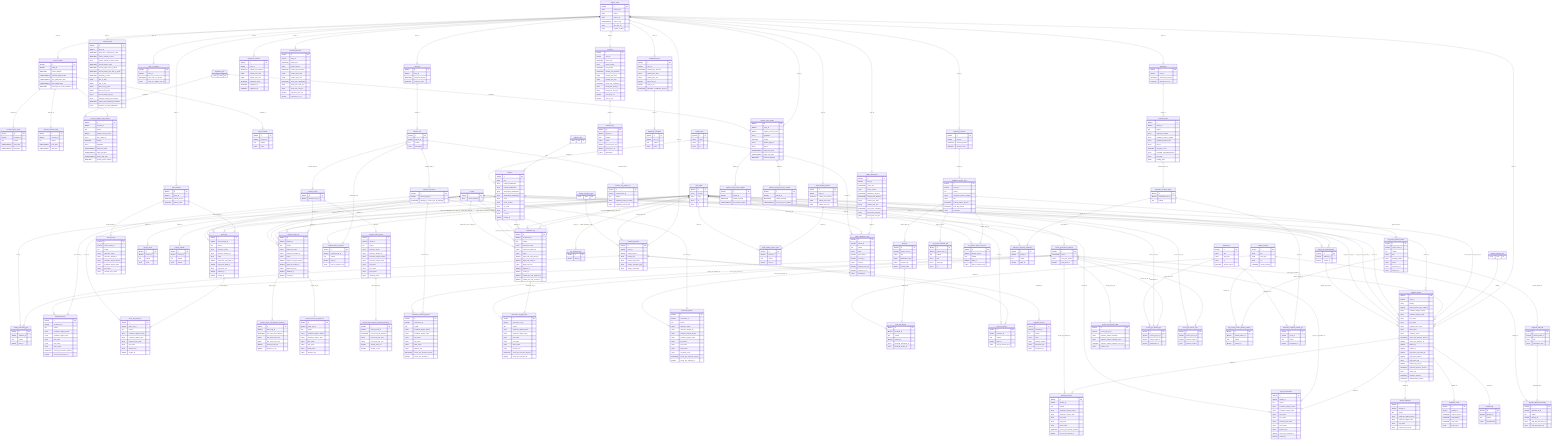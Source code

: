 erDiagram
    account_active_range {
        BIGINT id PK
        BIGINT account_id
        INT ordinal
        TIMESTAMPTZ from_date
        TIMESTAMPTZ until_date
    }
    account_details {
        BIGINT id PK
        BIGINT entry_id
        BOOLEAN active_lobbyist
        TIMESTAMPTZ inactive_lobbyist_start
        TIMESTAMPTZ first_publication_date
        TIMESTAMPTZ last_update_date
        BOOLEAN account_has_codex_violations
    }
    account_inactive_range {
        BIGINT id PK
        BIGINT account_id
        INT ordinal
        TIMESTAMPTZ from_date
        TIMESTAMPTZ until_date
    }
    account_register_entry_version {
        BIGINT id PK
        BIGINT account_id
        INT ordinal
        BIGINT register_entry_id_num
        TEXT json_detail_url
        INTEGER version
        TEXT legislation
        TIMESTAMPTZ valid_from_date
        TIMESTAMPTZ valid_until_date
        TIMESTAMPTZ active_until_date
        BOOLEAN version_active_lobbyist
    }
    activities_interests {
        BIGINT id PK
        BIGINT entry_id
        BIGINT activity_label_id
        TEXT activity_text
        TEXT activity_legal_basis
        TEXT activity_operation_type
        TEXT activity_description
    }
    activity_exercising_type {
        BIGINT id PK
        BIGINT activities_id
        INT ordinal
        BIGINT label_id
    }
    activity_operation_type {
        TEXT code PK
    }
    address {
        BIGINT id PK
        TEXT kind
        TEXT national_additional1
        TEXT national_additional2
        TEXT international_additional1
        TEXT international_additional2
        TEXT street
        TEXT street_number
        TEXT zip_code
        TEXT city
        TEXT post_box
        BIGINT country_id
    }
    address_type {
        TEXT code PK
    }
    annual_reports {
        BIGINT id PK
        BIGINT entry_id
        BOOLEAN disclosure_requirements_exist
        BOOLEAN refuse_annual_fin_stmt
        TEXT refuse_annual_fin_stmt_reason
        BOOLEAN annual_report_exists
        BOOLEAN annual_report_last_fy_exists
        BOOLEAN annual_report_prev_last_fy_exists
        BOOLEAN finished_fy_exists
        DATE last_fy_start
        DATE last_fy_end
        DATE prev_last_fy_start
        DATE prev_last_fy_end
        TEXT annual_report_pdf_url
        TEXT missing_annual_report_reason
        BOOLEAN report_was_published_elsewhere
        TEXT location_of_report_publication
    }
    assigned_person {
        BIGINT id PK
        BIGINT contractors_id
        INT ordinal
        TEXT academic_degree_before
        TEXT academic_degree_after
        TEXT first_name
        TEXT last_name
        TEXT artist_name
        BOOLEAN recent_gov_function_present
        BIGINT recent_gov_function_id
    }
    capital_city_representation {
        BIGINT id PK
        BIGINT address_id
        BIGINT contact_id
    }
    client_identity {
        BIGINT id PK
        BIGINT entry_id
        BOOLEAN clients_present
        INTEGER clients_count
    }
    client_org {
        BIGINT id PK
        BIGINT client_identity_id
        INT ordinal
        TEXT reference_name
        TEXT reference_details_url
        TEXT name
        BIGINT legal_form_type_label_id
        BIGINT legal_form_label_id
        TEXT legal_form_text
        BIGINT address_id
        BIGINT contact_id
    }
    client_org_legal_rep {
        BIGINT id PK
        BIGINT client_org_id
        INT ordinal
        TEXT academic_degree_before
        TEXT academic_degree_after
        TEXT common_first_name
        TEXT last_name
        TEXT function_text
        BIGINT contact_id
    }
    client_person {
        BIGINT id PK
        BIGINT client_identity_id
        INT ordinal
        TEXT reference_name
        TEXT reference_details_url
        TEXT academic_degree_before
        TEXT academic_degree_after
        TEXT last_name
        TEXT common_first_name
    }
    code_label {
        BIGINT id PK
        TEXT domain
        TEXT code
        TEXT de
        TEXT en
    }
    code_of_conduct {
        BIGINT id PK
        BIGINT entry_id
        BOOLEAN own_code_of_conduct
        TEXT code_of_conduct_pdf_url
    }
    codex_violation {
        BIGINT id PK
        BIGINT account_id
        INT ordinal
        TEXT name
    }
    contact {
        BIGINT id PK
        TEXT phone_number
    }
    contact_email {
        BIGINT id PK
        BIGINT contact_id
        INT ordinal
        TEXT email
    }
    contact_website {
        BIGINT id PK
        BIGINT contact_id
        INT ordinal
        TEXT website
    }
    contract_client_org {
        BIGINT id PK
        BIGINT clients_id
        INT ordinal
        TEXT reference_name
        TEXT reference_details_url
        TEXT name
        BIGINT legal_form_type_label_id
        BIGINT legal_form_label_id
        TEXT legal_form_text
        BIGINT address_id
        BIGINT contact_id
    }
    contract_client_org_financial_resources {
        BIGINT id PK
        BIGINT client_org_id
        BOOLEAN last_fiscal_year_finished
        DATE last_fiscal_year_start
        DATE last_fiscal_year_end
        BIGINT amount_from_eur
        BIGINT amount_to_eur
    }
    contract_client_org_legal_rep {
        BIGINT id PK
        BIGINT client_org_id
        INT ordinal
        TEXT academic_degree_before
        TEXT academic_degree_after
        TEXT first_name
        TEXT last_name
        TEXT artist_name
        TEXT function_text
    }
    contract_client_person {
        BIGINT id PK
        BIGINT clients_id
        INT ordinal
        TEXT reference_name
        TEXT reference_details_url
        TEXT academic_degree_before
        TEXT academic_degree_after
        TEXT last_name
        TEXT first_name
        TEXT artist_name
        TEXT company_name
    }
    contract_client_person_financial_resources {
        BIGINT id PK
        BIGINT client_person_id
        BOOLEAN last_fiscal_year_finished
        DATE last_fiscal_year_start
        DATE last_fiscal_year_end
        BIGINT amount_from_eur
        BIGINT amount_to_eur
    }
    contract_clients {
        BIGINT id PK
        BIGINT contract_item_id
    }
    contract_contractors {
        BIGINT id PK
        BIGINT contract_item_id
        BOOLEAN lobbying_is_carried_out_by_lobbyist
    }
    contract_field_of_interest {
        BIGINT id PK
        BIGINT contract_item_id
        INT ordinal
        BIGINT label_id
        TEXT field_of_interest_text
    }
    contract_item {
        BIGINT id PK
        BIGINT parent_id
        INT ordinal
        TEXT description
    }
    contract_reg_project_ref {
        BIGINT id PK
        BIGINT contract_item_id
        INT ordinal
        TEXT regulatory_project_number
        TEXT regulatory_project_title
    }
    contractor_entrusted_person {
        BIGINT id PK
        BIGINT contractors_id
        INT ordinal
        TEXT academic_degree_before
        TEXT academic_degree_after
        TEXT first_name
        TEXT last_name
        TEXT artist_name
        TEXT function_text
        BOOLEAN recent_gov_function_present
        BIGINT recent_gov_function_id
    }
    contractor_org {
        BIGINT id PK
        BIGINT contractors_id
        INT ordinal
        TEXT reference_name
        TEXT reference_details_url
        TEXT name
        BIGINT legal_form_type_label_id
        BIGINT legal_form_label_id
        TEXT legal_form_text
        BIGINT address_id
        BIGINT contact_id
        BIGINT capital_city_repr_address_id
        BIGINT capital_city_repr_contact_id
    }
    contractor_org_legal_rep {
        BIGINT id PK
        BIGINT contractor_org_id
        INT ordinal
        TEXT academic_degree_before
        TEXT academic_degree_after
        TEXT first_name
        TEXT last_name
        TEXT artist_name
        TEXT function_text
        BOOLEAN recent_gov_function_present
        BIGINT recent_gov_function_id
    }
    contractor_person {
        BIGINT id PK
        BIGINT contractors_id
        INT ordinal
        TEXT reference_name
        TEXT reference_details_url
        TEXT academic_degree_before
        TEXT academic_degree_after
        TEXT last_name
        TEXT first_name
        TEXT artist_name
        TEXT company_name
        BOOLEAN recent_gov_function_present
        BIGINT recent_gov_function_id
    }
    contracts {
        BIGINT id PK
        BIGINT entry_id
        BOOLEAN contracts_present
        INTEGER contracts_count
    }
    country_label {
        BIGINT id PK
        TEXT code
        TEXT de
        TEXT en
    }
    department {
        BIGINT id PK
        TEXT title
        TEXT short_title
        TEXT url
        INTEGER election_period
    }
    donator_item {
        BIGINT id PK
        BIGINT parent_id
        INT ordinal
        TEXT name
        BIGINT amount_from_eur
        BIGINT amount_to_eur
        TEXT description
    }
    donators {
        BIGINT id PK
        BIGINT entry_id
        BOOLEAN refuse_info
        TEXT refuse_reason
        BOOLEAN info_present
        BOOLEAN related_year_finished
        DATE related_year_start
        DATE related_year_end
        BOOLEAN fiscal_year_completed
        TEXT fiscal_year_start_ym
        TEXT fiscal_year_end_ym
        BIGINT total_from_eur
        BIGINT total_to_eur
    }
    draft_bill {
        BIGINT id PK
        BIGINT project_item_id
        TEXT title
        DATE publication_date
        TEXT custom_title
        DATE custom_date
    }
    draft_bill_ministry {
        BIGINT id PK
        BIGINT draft_bill_id
        INT ordinal
        BIGINT ministry_id
        TEXT draft_bill_document_url
        TEXT draft_bill_project_url
    }
    employees_involved {
        BIGINT id PK
        BIGINT entry_id
        BOOLEAN related_year_finished
        DATE related_year_start
        DATE related_year_end
        INTEGER employees_from
        INTEGER employees_to
        NUMERIC employee_fte
    }
    entrusted_person {
        BIGINT id PK
        BIGINT identity_id
        INT ordinal
        TEXT academic_degree_before
        TEXT academic_degree_after
        TEXT last_name
        TEXT first_name
        TEXT artist_name
        BOOLEAN recent_gov_function_present
        BIGINT recent_gov_function_id
    }
    field_of_interest {
        BIGINT id PK
        BIGINT activities_id
        INT ordinal
        BIGINT label_id
        TEXT field_of_interest_text
    }
    financial_expenses {
        BIGINT id PK
        BIGINT entry_id
        BOOLEAN refuse_info
        TEXT refuse_reason
        BOOLEAN related_year_finished
        DATE related_year_start
        DATE related_year_end
        BOOLEAN fiscal_year_completed
        TEXT fiscal_year_start_ym
        TEXT fiscal_year_end_ym
        BIGINT expenses_from_eur
        BIGINT expenses_to_eur
    }
    gov_function_type {
        BIGINT id PK
        BIGINT label_id
    }
    individual_contributor {
        BIGINT id PK
        BIGINT fees_id
        INT ordinal
        TEXT name
    }
    leading_ministry {
        BIGINT id PK
        TEXT title
        TEXT short_title
        TEXT url
        INTEGER election_period
    }
    legal_representative {
        BIGINT id PK
        BIGINT identity_id
        INT ordinal
        TEXT academic_degree_before
        TEXT academic_degree_after
        TEXT last_name
        TEXT first_name
        TEXT common_first_name
        TEXT artist_name
        TEXT function_text
        BIGINT recent_gov_function_id
        BIGINT contact_id
    }
    legislation_type {
        TEXT code PK
    }
    legislative_project {
        BIGINT id PK
        BIGINT activities_id
        INT ordinal
        TEXT name
        TEXT printing_number
        TEXT document_title
        TEXT document_url
    }
    lobbyist_identity {
        BIGINT id PK
        BIGINT entry_id
        TEXT identity
        BIGINT natural_person_type_label_id
        TEXT academic_degree_before
        TEXT academic_degree_after
        TEXT last_name
        TEXT first_name
        TEXT common_first_name
        TEXT artist_name
        TEXT company_name
        BOOLEAN recent_gov_function_present
        BIGINT recent_gov_function_id
        BIGINT address_id
        BIGINT contact_id
        BIGINT legal_form_type_label_id
        BIGINT legal_form_label_id
        TEXT legal_form_text
        BIGINT capital_city_repr_id
        BOOLEAN entrusted_persons_present
        TEXT name_text
        BOOLEAN members_present
        BOOLEAN memberships_present
    }
    lobbyist_identity_type {
        TEXT code PK
    }
    main_funding_source_item {
        BIGINT id PK
        BIGINT parent_id
        INT ordinal
        BIGINT label_id
    }
    main_funding_sources {
        BIGINT id PK
        BIGINT entry_id
        BOOLEAN related_year_finished
        DATE related_year_start
        DATE related_year_end
    }
    members_count {
        BIGINT id PK
        BIGINT identity_id
        INTEGER natural_persons
        INTEGER organizations
        INTEGER total_count
        DATE date_count
    }
    membership {
        BIGINT id PK
        BIGINT identity_id
        INT ordinal
        TEXT membership
    }
    membership_fees {
        BIGINT id PK
        BIGINT entry_id
        BOOLEAN related_year_finished
        DATE related_year_start
        DATE related_year_end
        BIGINT total_from_eur
        BIGINT total_to_eur
        BOOLEAN individual_contributors_present
    }
    migrated_draft_bill {
        BIGINT id PK
        BIGINT printed_matter_id
        TEXT title
        DATE publication_date
    }
    migrated_draft_bill_ministry {
        BIGINT id PK
        BIGINT migrated_db_id
        INT ordinal
        BIGINT ministry_id
        TEXT draft_bill_document_url
        TEXT draft_bill_project_url
    }
    named_employee {
        BIGINT id PK
        BIGINT identity_id
        INT ordinal
        TEXT academic_degree_before
        TEXT academic_degree_after
        TEXT last_name
        TEXT common_first_name
    }
    public_allowance_item {
        BIGINT id PK
        BIGINT parent_id
        INT ordinal
        TEXT name
        BIGINT type_label_id
        BIGINT country_id
        TEXT location
        BIGINT amount_from_eur
        BIGINT amount_to_eur
        TEXT description
    }
    public_allowances {
        BIGINT id PK
        BIGINT entry_id
        BOOLEAN refuse_info
        TEXT refuse_reason
        BOOLEAN allowances_present
        BOOLEAN related_year_finished
        DATE related_year_start
        DATE related_year_end
        BOOLEAN fiscal_year_completed
        TEXT fiscal_year_start_ym
        TEXT fiscal_year_end_ym
    }
    recent_gov_federal_admin {
        BIGINT id PK
        BIGINT recent_gov_fn_id
        TEXT supreme_federal_authority
        TEXT supreme_federal_authority_short
        INTEGER supreme_federal_authority_elect_prd
        TEXT function_text
    }
    recent_gov_federal_gov {
        BIGINT id PK
        BIGINT recent_gov_fn_id
        BIGINT function_label_id
        BIGINT department_id
    }
    recent_gov_house_reps {
        BIGINT id PK
        BIGINT recent_gov_fn_id
        BIGINT function_label_id
        TEXT function_position
    }
    recent_government_function {
        BIGINT id PK
        BOOLEAN ended
        TEXT end_year_month
        BIGINT type_label_id
    }
    reg_project_affected_law {
        BIGINT id PK
        BIGINT project_item_id
        INT ordinal
        TEXT title
        TEXT short_title
        TEXT url
    }
    reg_project_field_of_interest {
        BIGINT id PK
        BIGINT project_item_id
        INT ordinal
        BIGINT label_id
        TEXT field_of_interest_text
    }
    reg_project_printed_matter {
        BIGINT id PK
        BIGINT project_item_id
        INT ordinal
        TEXT title
        TEXT printing_number
        TEXT issuer
        TEXT document_url
        TEXT project_url
    }
    reg_project_printed_matter_ministry {
        BIGINT id PK
        BIGINT printed_matter_id
        INT ordinal
        BIGINT ministry_id
    }
    register_entry {
        BIGINT id PK
        TEXT schema_uri
        TEXT source
        TEXT source_url
        TIMESTAMPTZ source_date
        TEXT json_doc_url
        TEXT register_number
    }
    register_entry_annual_update {
        BIGINT id PK
        BIGINT details_id
        BOOLEAN update_missing
        TIMESTAMPTZ last_annual_update
    }
    register_entry_details {
        BIGINT id PK
        BIGINT entry_id
        BIGINT register_entry_id_num
        TEXT legislation
        INTEGER version
        TEXT details_page_url
        TEXT pdf_url
        TIMESTAMPTZ valid_from_date
        TIMESTAMPTZ valid_until_date
        BOOLEAN refused_anything
    }
    register_entry_fiscal_year_update {
        BIGINT id PK
        BIGINT details_id
        BOOLEAN update_missing
        TIMESTAMPTZ last_fiscal_year_update
    }
    regulatory_project_item {
        BIGINT id PK
        BIGINT parent_id
        INT ordinal
        TEXT regulatory_project_number
        TEXT title
        BOOLEAN printed_matters_present
        BOOLEAN draft_bill_present
        TEXT description
    }
    regulatory_projects {
        BIGINT id PK
        BIGINT entry_id
        BOOLEAN projects_present
        INTEGER projects_count
    }
    statement_item {
        BIGINT id PK
        BIGINT parent_id
        INT ordinal
        TEXT statement_number
        TEXT regulatory_project_number
        TEXT regulatory_project_title
        TEXT pdf_url
        INTEGER pdf_page_count
        TEXT copyright_acknowledgement
        TEXT text_body
        DATE sending_date
    }
    statement_recipient_federal_gov {
        BIGINT id PK
        BIGINT group_id
        INT ordinal
        BIGINT department_id
    }
    statement_recipient_group {
        BIGINT id PK
        BIGINT statement_item_id
        INT ordinal
    }
    statement_recipient_parliament {
        BIGINT id PK
        BIGINT group_id
        INT ordinal
        BIGINT label_id
    }
    statements {
        BIGINT id PK
        BIGINT entry_id
        BOOLEAN statements_present
        INTEGER statements_count
    }
    address_type ||--o{ address : "kind"
    country_label ||--o{ address : "country_id"
    contact ||--|{ contact_email : "contact_id"
    contact ||--|{ contact_website : "contact_id"
    code_label ||--|{ gov_function_type : "label_id"
    code_label ||--|{ recent_government_function : "type_label_id"
    recent_government_function ||--|{ recent_gov_house_reps : "recent_gov_fn_id"
    code_label ||--|{ recent_gov_house_reps : "function_label_id"
    recent_government_function ||--|{ recent_gov_federal_gov : "recent_gov_fn_id"
    code_label ||--|{ recent_gov_federal_gov : "function_label_id"
    department ||--o{ recent_gov_federal_gov : "department_id"
    recent_government_function ||--|{ recent_gov_federal_admin : "recent_gov_fn_id"
    register_entry ||--|{ account_details : "entry_id"
    account_details ||--|{ account_active_range : "account_id"
    account_details ||--|{ account_inactive_range : "account_id"
    account_details ||--|{ account_register_entry_version : "account_id"
    legislation_type ||--|{ account_register_entry_version : "legislation"
    account_details ||--|{ codex_violation : "account_id"
    register_entry ||--|{ register_entry_details : "entry_id"
    legislation_type ||--|{ register_entry_details : "legislation"
    register_entry_details ||--|{ register_entry_annual_update : "details_id"
    register_entry_details ||--|{ register_entry_fiscal_year_update : "details_id"
    register_entry ||--|{ lobbyist_identity : "entry_id"
    lobbyist_identity_type ||--o{ lobbyist_identity : "identity"
    code_label ||--o{ lobbyist_identity : "natural_person_type_label_id"
    recent_government_function ||--o{ lobbyist_identity : "recent_gov_function_id"
    address ||--o{ lobbyist_identity : "address_id"
    contact ||--o{ lobbyist_identity : "contact_id"
    code_label ||--o{ lobbyist_identity : "legal_form_type_label_id"
    code_label ||--o{ lobbyist_identity : "legal_form_label_id"
    address ||--o{ capital_city_representation : "address_id"
    contact ||--o{ capital_city_representation : "contact_id"
    lobbyist_identity ||--|{ entrusted_person : "identity_id"
    recent_government_function ||--o{ entrusted_person : "recent_gov_function_id"
    lobbyist_identity ||--|{ legal_representative : "identity_id"
    recent_government_function ||--o{ legal_representative : "recent_gov_function_id"
    contact ||--o{ legal_representative : "contact_id"
    lobbyist_identity ||--|{ named_employee : "identity_id"
    lobbyist_identity ||--|{ members_count : "identity_id"
    lobbyist_identity ||--|{ membership : "identity_id"
    register_entry ||--|{ activities_interests : "entry_id"
    code_label ||--o{ activities_interests : "activity_label_id"
    activity_operation_type ||--o{ activities_interests : "activity_operation_type"
    activities_interests ||--|{ activity_exercising_type : "activities_id"
    code_label ||--|{ activity_exercising_type : "label_id"
    activities_interests ||--|{ field_of_interest : "activities_id"
    code_label ||--o{ field_of_interest : "label_id"
    activities_interests ||--|{ legislative_project : "activities_id"
    register_entry ||--|{ client_identity : "entry_id"
    client_identity ||--|{ client_org : "client_identity_id"
    code_label ||--o{ client_org : "legal_form_type_label_id"
    code_label ||--o{ client_org : "legal_form_label_id"
    address ||--o{ client_org : "address_id"
    contact ||--o{ client_org : "contact_id"
    client_org ||--|{ client_org_legal_rep : "client_org_id"
    contact ||--o{ client_org_legal_rep : "contact_id"
    client_identity ||--|{ client_person : "client_identity_id"
    register_entry ||--|{ employees_involved : "entry_id"
    register_entry ||--|{ financial_expenses : "entry_id"
    register_entry ||--|{ main_funding_sources : "entry_id"
    main_funding_sources ||--|{ main_funding_source_item : "parent_id"
    code_label ||--o{ main_funding_source_item : "label_id"
    register_entry ||--|{ public_allowances : "entry_id"
    public_allowances ||--|{ public_allowance_item : "parent_id"
    code_label ||--o{ public_allowance_item : "type_label_id"
    country_label ||--o{ public_allowance_item : "country_id"
    register_entry ||--|{ donators : "entry_id"
    donators ||--|{ donator_item : "parent_id"
    register_entry ||--|{ membership_fees : "entry_id"
    membership_fees ||--|{ individual_contributor : "fees_id"
    register_entry ||--|{ annual_reports : "entry_id"
    register_entry ||--|{ regulatory_projects : "entry_id"
    regulatory_projects ||--|{ regulatory_project_item : "parent_id"
    regulatory_project_item ||--|{ reg_project_printed_matter : "project_item_id"
    reg_project_printed_matter ||--|{ reg_project_printed_matter_ministry : "printed_matter_id"
    leading_ministry ||--|{ reg_project_printed_matter_ministry : "ministry_id"
    reg_project_printed_matter ||--|{ migrated_draft_bill : "printed_matter_id"
    migrated_draft_bill ||--|{ migrated_draft_bill_ministry : "migrated_db_id"
    leading_ministry ||--|{ migrated_draft_bill_ministry : "ministry_id"
    regulatory_project_item ||--|{ draft_bill : "project_item_id"
    draft_bill ||--|{ draft_bill_ministry : "draft_bill_id"
    leading_ministry ||--|{ draft_bill_ministry : "ministry_id"
    regulatory_project_item ||--|{ reg_project_affected_law : "project_item_id"
    regulatory_project_item ||--|{ reg_project_field_of_interest : "project_item_id"
    code_label ||--o{ reg_project_field_of_interest : "label_id"
    register_entry ||--|{ statements : "entry_id"
    statements ||--|{ statement_item : "parent_id"
    statement_item ||--|{ statement_recipient_group : "statement_item_id"
    statement_recipient_group ||--|{ statement_recipient_parliament : "group_id"
    code_label ||--|{ statement_recipient_parliament : "label_id"
    statement_recipient_group ||--|{ statement_recipient_federal_gov : "group_id"
    department ||--|{ statement_recipient_federal_gov : "department_id"
    register_entry ||--|{ contracts : "entry_id"
    contracts ||--|{ contract_item : "parent_id"
    contract_item ||--|{ contract_field_of_interest : "contract_item_id"
    code_label ||--o{ contract_field_of_interest : "label_id"
    contract_item ||--|{ contract_reg_project_ref : "contract_item_id"
    contract_item ||--|{ contract_clients : "contract_item_id"
    contract_clients ||--|{ contract_client_org : "clients_id"
    code_label ||--o{ contract_client_org : "legal_form_type_label_id"
    code_label ||--o{ contract_client_org : "legal_form_label_id"
    address ||--o{ contract_client_org : "address_id"
    contact ||--o{ contract_client_org : "contact_id"
    contract_client_org ||--|{ contract_client_org_legal_rep : "client_org_id"
    contract_client_org ||--|{ contract_client_org_financial_resources : "client_org_id"
    contract_clients ||--|{ contract_client_person : "clients_id"
    contract_client_person ||--|{ contract_client_person_financial_resources : "client_person_id"
    contract_item ||--|{ contract_contractors : "contract_item_id"
    contract_contractors ||--|{ contractor_entrusted_person : "contractors_id"
    recent_government_function ||--o{ contractor_entrusted_person : "recent_gov_function_id"
    contract_contractors ||--|{ contractor_org : "contractors_id"
    code_label ||--o{ contractor_org : "legal_form_type_label_id"
    code_label ||--o{ contractor_org : "legal_form_label_id"
    address ||--o{ contractor_org : "address_id"
    contact ||--o{ contractor_org : "contact_id"
    address ||--o{ contractor_org : "capital_city_repr_address_id"
    contact ||--o{ contractor_org : "capital_city_repr_contact_id"
    contractor_org ||--|{ contractor_org_legal_rep : "contractor_org_id"
    recent_government_function ||--o{ contractor_org_legal_rep : "recent_gov_function_id"
    contract_contractors ||--|{ assigned_person : "contractors_id"
    recent_government_function ||--o{ assigned_person : "recent_gov_function_id"
    contract_contractors ||--|{ contractor_person : "contractors_id"
    recent_government_function ||--o{ contractor_person : "recent_gov_function_id"
    register_entry ||--|{ code_of_conduct : "entry_id"
    capital_city_representation ||--o{ lobbyist_identity : "capital_city_repr_id"